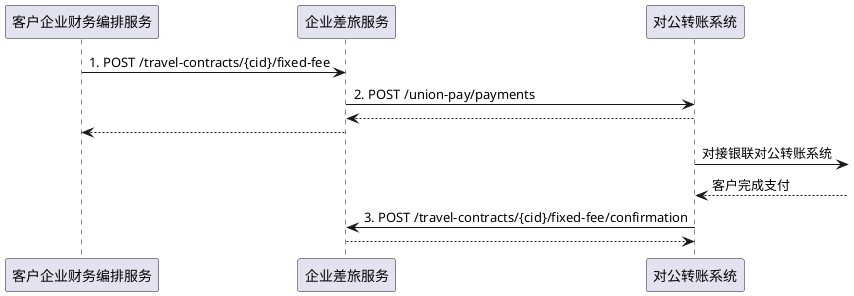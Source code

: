 @startuml

participant 客户企业财务编排服务 as f
participant 企业差旅服务 as t
participant 对公转账系统 as u

f -> t: 1. POST /travel-contracts/{cid}/fixed-fee
t -> u: 2. POST /union-pay/payments
u --> t
t --> f
u -> : 对接银联对公转账系统
u <-- : 客户完成支付
u -> t: 3. POST /travel-contracts/{cid}/fixed-fee/confirmation
t --> u

@enduml